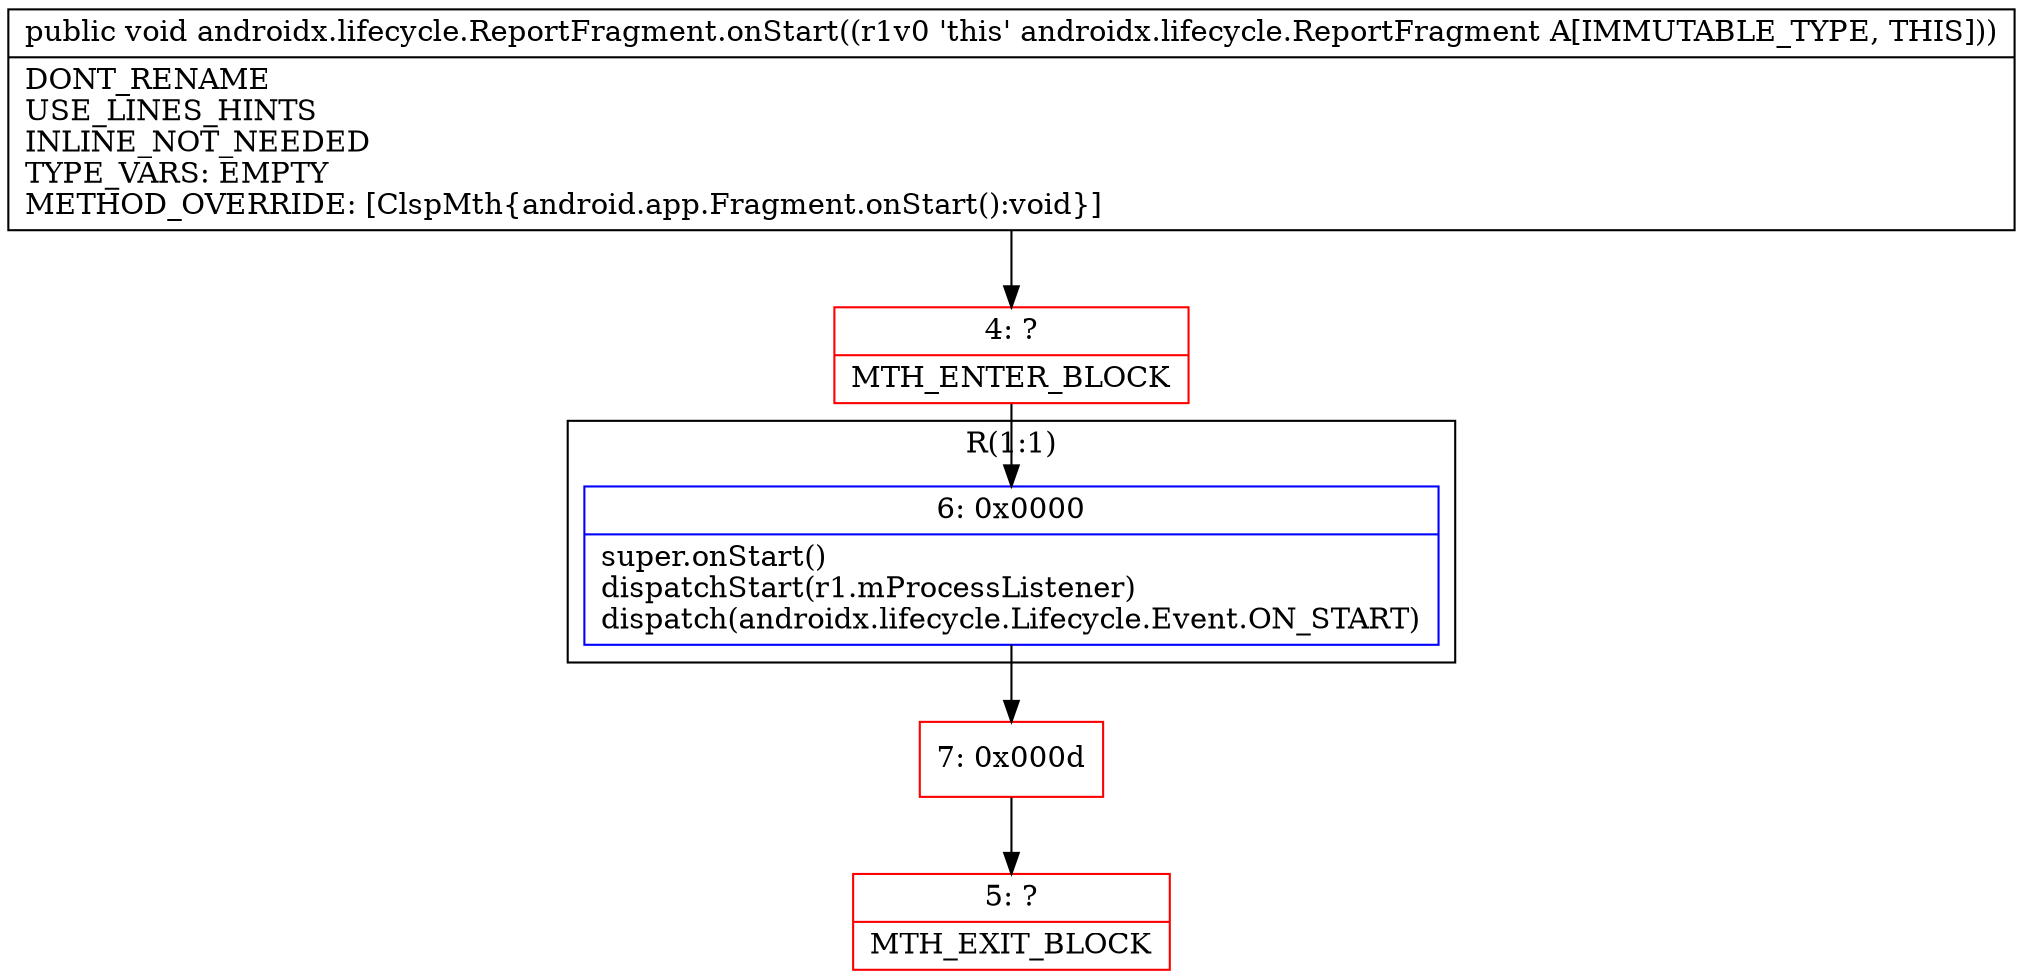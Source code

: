 digraph "CFG forandroidx.lifecycle.ReportFragment.onStart()V" {
subgraph cluster_Region_939636268 {
label = "R(1:1)";
node [shape=record,color=blue];
Node_6 [shape=record,label="{6\:\ 0x0000|super.onStart()\ldispatchStart(r1.mProcessListener)\ldispatch(androidx.lifecycle.Lifecycle.Event.ON_START)\l}"];
}
Node_4 [shape=record,color=red,label="{4\:\ ?|MTH_ENTER_BLOCK\l}"];
Node_7 [shape=record,color=red,label="{7\:\ 0x000d}"];
Node_5 [shape=record,color=red,label="{5\:\ ?|MTH_EXIT_BLOCK\l}"];
MethodNode[shape=record,label="{public void androidx.lifecycle.ReportFragment.onStart((r1v0 'this' androidx.lifecycle.ReportFragment A[IMMUTABLE_TYPE, THIS]))  | DONT_RENAME\lUSE_LINES_HINTS\lINLINE_NOT_NEEDED\lTYPE_VARS: EMPTY\lMETHOD_OVERRIDE: [ClspMth\{android.app.Fragment.onStart():void\}]\l}"];
MethodNode -> Node_4;Node_6 -> Node_7;
Node_4 -> Node_6;
Node_7 -> Node_5;
}

